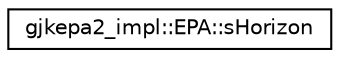 digraph G
{
  edge [fontname="Helvetica",fontsize="10",labelfontname="Helvetica",labelfontsize="10"];
  node [fontname="Helvetica",fontsize="10",shape=record];
  rankdir=LR;
  Node1 [label="gjkepa2_impl::EPA::sHorizon",height=0.2,width=0.4,color="black", fillcolor="white", style="filled",URL="$d0/dc0/structgjkepa2__impl_1_1EPA_1_1sHorizon.html"];
}
